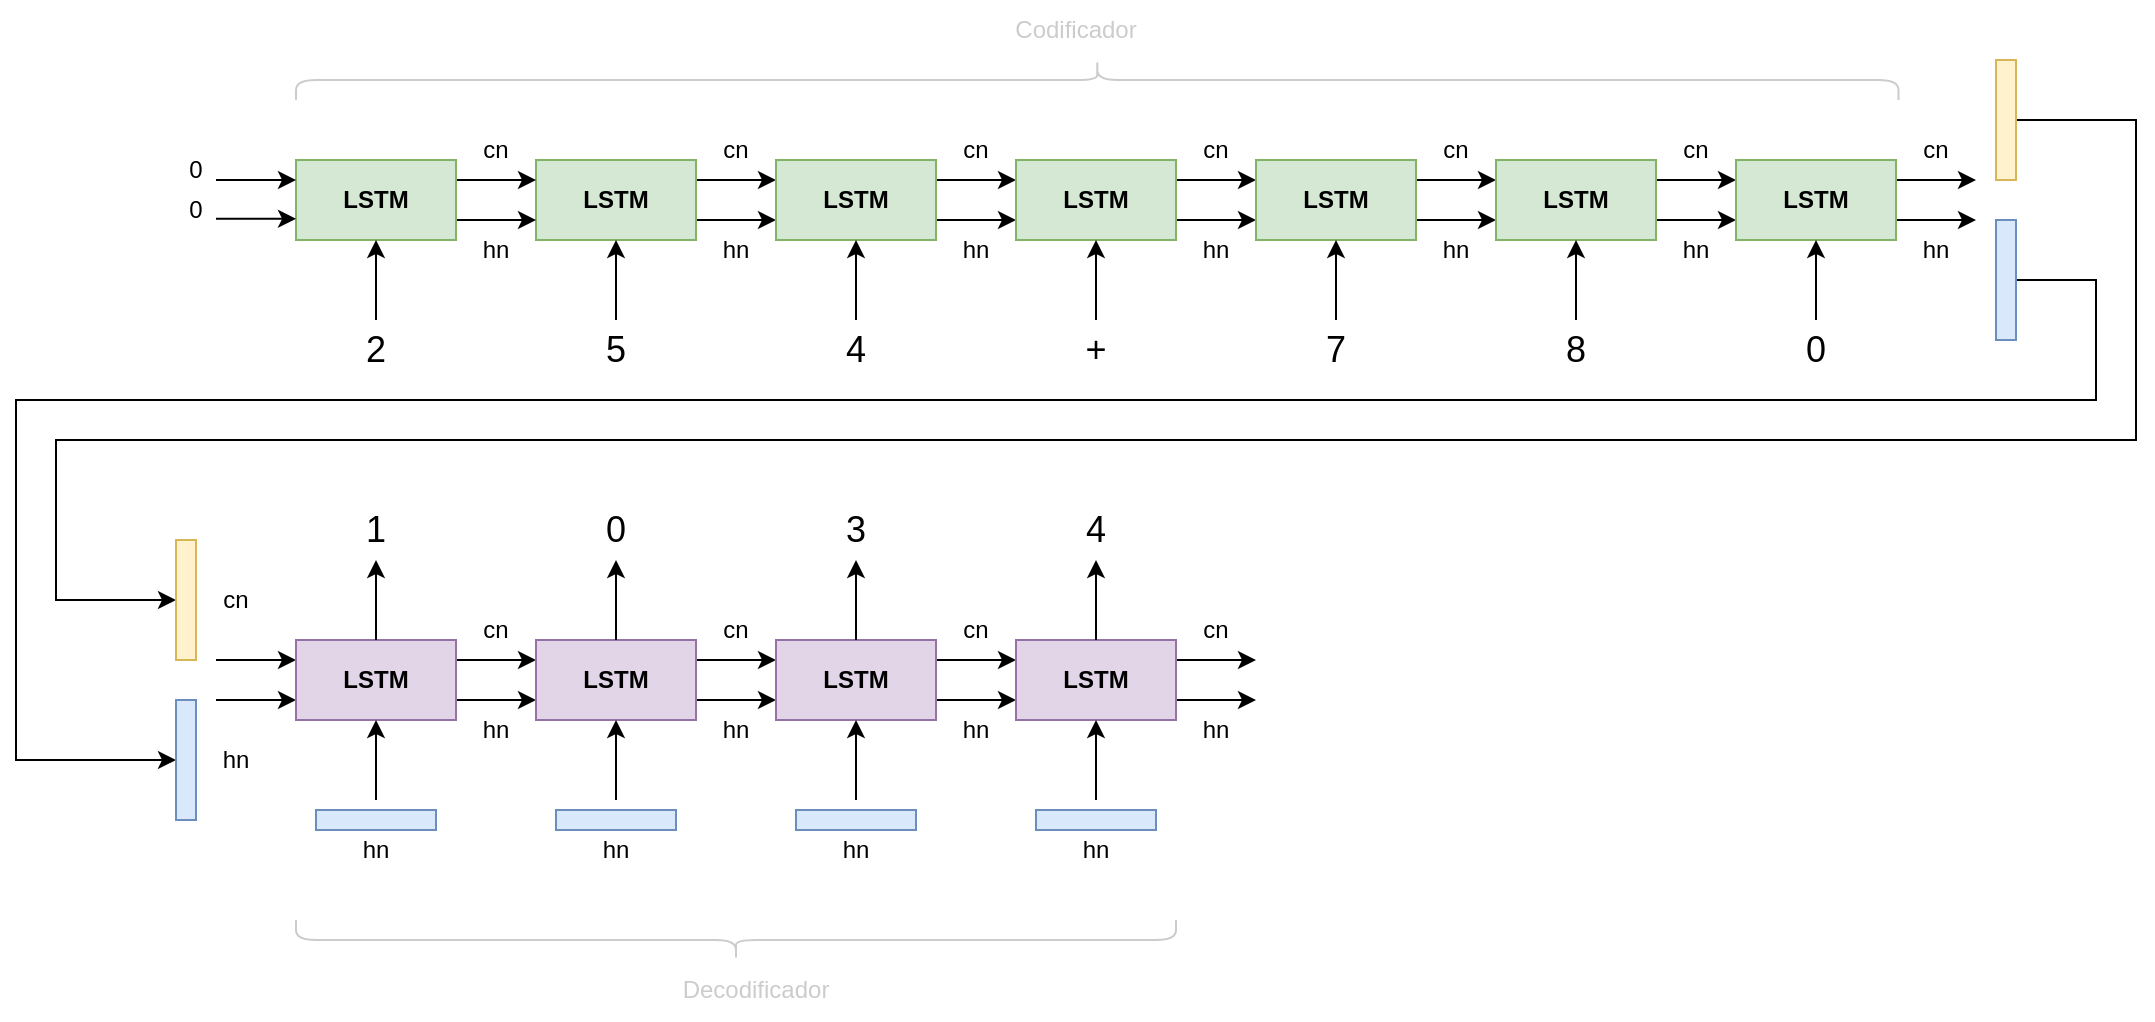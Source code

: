 <mxfile version="22.0.0" type="device">
  <diagram name="Página-1" id="4MRiItUD6FQc88NlOMB_">
    <mxGraphModel dx="1966" dy="797" grid="1" gridSize="10" guides="1" tooltips="1" connect="1" arrows="1" fold="1" page="1" pageScale="1" pageWidth="827" pageHeight="1169" math="0" shadow="0">
      <root>
        <mxCell id="0" />
        <mxCell id="1" parent="0" />
        <mxCell id="jLAoZJQD1tobSa1uNUK7-19" value="0" style="text;html=1;strokeColor=none;fillColor=none;align=center;verticalAlign=middle;whiteSpace=wrap;rounded=0;" vertex="1" parent="1">
          <mxGeometry y="470" width="60" height="30" as="geometry" />
        </mxCell>
        <mxCell id="jLAoZJQD1tobSa1uNUK7-20" value="0" style="text;html=1;strokeColor=none;fillColor=none;align=center;verticalAlign=middle;whiteSpace=wrap;rounded=0;" vertex="1" parent="1">
          <mxGeometry y="490" width="60" height="30" as="geometry" />
        </mxCell>
        <mxCell id="jLAoZJQD1tobSa1uNUK7-30" value="" style="group" vertex="1" connectable="0" parent="1">
          <mxGeometry x="200" y="460" width="130" height="130" as="geometry" />
        </mxCell>
        <mxCell id="jLAoZJQD1tobSa1uNUK7-31" style="edgeStyle=orthogonalEdgeStyle;rounded=0;orthogonalLoop=1;jettySize=auto;html=1;exitX=1;exitY=0.25;exitDx=0;exitDy=0;entryX=0;entryY=0.25;entryDx=0;entryDy=0;" edge="1" parent="jLAoZJQD1tobSa1uNUK7-30" source="jLAoZJQD1tobSa1uNUK7-33">
          <mxGeometry relative="1" as="geometry">
            <mxPoint x="120" y="30" as="targetPoint" />
          </mxGeometry>
        </mxCell>
        <mxCell id="jLAoZJQD1tobSa1uNUK7-32" style="edgeStyle=orthogonalEdgeStyle;rounded=0;orthogonalLoop=1;jettySize=auto;html=1;exitX=1;exitY=0.75;exitDx=0;exitDy=0;entryX=0;entryY=0.75;entryDx=0;entryDy=0;" edge="1" parent="jLAoZJQD1tobSa1uNUK7-30" source="jLAoZJQD1tobSa1uNUK7-33">
          <mxGeometry relative="1" as="geometry">
            <mxPoint x="120" y="50" as="targetPoint" />
          </mxGeometry>
        </mxCell>
        <mxCell id="jLAoZJQD1tobSa1uNUK7-33" value="&lt;b&gt;LSTM&lt;/b&gt;" style="rounded=0;whiteSpace=wrap;html=1;fillColor=#d5e8d4;strokeColor=#82b366;" vertex="1" parent="jLAoZJQD1tobSa1uNUK7-30">
          <mxGeometry y="20" width="80" height="40" as="geometry" />
        </mxCell>
        <mxCell id="jLAoZJQD1tobSa1uNUK7-34" value="" style="endArrow=classic;html=1;rounded=0;entryX=0.5;entryY=1;entryDx=0;entryDy=0;" edge="1" parent="jLAoZJQD1tobSa1uNUK7-30" target="jLAoZJQD1tobSa1uNUK7-33">
          <mxGeometry width="50" height="50" relative="1" as="geometry">
            <mxPoint x="40" y="100" as="sourcePoint" />
            <mxPoint x="230" as="targetPoint" />
          </mxGeometry>
        </mxCell>
        <mxCell id="jLAoZJQD1tobSa1uNUK7-35" value="&lt;font style=&quot;font-size: 18px;&quot;&gt;5&lt;/font&gt;" style="text;html=1;strokeColor=none;fillColor=none;align=center;verticalAlign=middle;whiteSpace=wrap;rounded=0;" vertex="1" parent="jLAoZJQD1tobSa1uNUK7-30">
          <mxGeometry x="10" y="100" width="60" height="30" as="geometry" />
        </mxCell>
        <mxCell id="jLAoZJQD1tobSa1uNUK7-36" value="hn" style="text;html=1;strokeColor=none;fillColor=none;align=center;verticalAlign=middle;whiteSpace=wrap;rounded=0;" vertex="1" parent="jLAoZJQD1tobSa1uNUK7-30">
          <mxGeometry x="70" y="50" width="60" height="30" as="geometry" />
        </mxCell>
        <mxCell id="jLAoZJQD1tobSa1uNUK7-37" value="cn" style="text;html=1;strokeColor=none;fillColor=none;align=center;verticalAlign=middle;whiteSpace=wrap;rounded=0;" vertex="1" parent="jLAoZJQD1tobSa1uNUK7-30">
          <mxGeometry x="70" width="60" height="30" as="geometry" />
        </mxCell>
        <mxCell id="jLAoZJQD1tobSa1uNUK7-38" value="" style="group" vertex="1" connectable="0" parent="1">
          <mxGeometry x="320" y="460" width="130" height="130" as="geometry" />
        </mxCell>
        <mxCell id="jLAoZJQD1tobSa1uNUK7-39" style="edgeStyle=orthogonalEdgeStyle;rounded=0;orthogonalLoop=1;jettySize=auto;html=1;exitX=1;exitY=0.25;exitDx=0;exitDy=0;entryX=0;entryY=0.25;entryDx=0;entryDy=0;" edge="1" parent="jLAoZJQD1tobSa1uNUK7-38" source="jLAoZJQD1tobSa1uNUK7-41">
          <mxGeometry relative="1" as="geometry">
            <mxPoint x="120" y="30" as="targetPoint" />
          </mxGeometry>
        </mxCell>
        <mxCell id="jLAoZJQD1tobSa1uNUK7-40" style="edgeStyle=orthogonalEdgeStyle;rounded=0;orthogonalLoop=1;jettySize=auto;html=1;exitX=1;exitY=0.75;exitDx=0;exitDy=0;entryX=0;entryY=0.75;entryDx=0;entryDy=0;" edge="1" parent="jLAoZJQD1tobSa1uNUK7-38" source="jLAoZJQD1tobSa1uNUK7-41">
          <mxGeometry relative="1" as="geometry">
            <mxPoint x="120" y="50" as="targetPoint" />
          </mxGeometry>
        </mxCell>
        <mxCell id="jLAoZJQD1tobSa1uNUK7-41" value="&lt;b&gt;LSTM&lt;/b&gt;" style="rounded=0;whiteSpace=wrap;html=1;fillColor=#d5e8d4;strokeColor=#82b366;" vertex="1" parent="jLAoZJQD1tobSa1uNUK7-38">
          <mxGeometry y="20" width="80" height="40" as="geometry" />
        </mxCell>
        <mxCell id="jLAoZJQD1tobSa1uNUK7-42" value="" style="endArrow=classic;html=1;rounded=0;entryX=0.5;entryY=1;entryDx=0;entryDy=0;" edge="1" parent="jLAoZJQD1tobSa1uNUK7-38" target="jLAoZJQD1tobSa1uNUK7-41">
          <mxGeometry width="50" height="50" relative="1" as="geometry">
            <mxPoint x="40" y="100" as="sourcePoint" />
            <mxPoint x="230" as="targetPoint" />
          </mxGeometry>
        </mxCell>
        <mxCell id="jLAoZJQD1tobSa1uNUK7-43" value="&lt;font style=&quot;font-size: 18px;&quot;&gt;4&lt;/font&gt;" style="text;html=1;strokeColor=none;fillColor=none;align=center;verticalAlign=middle;whiteSpace=wrap;rounded=0;" vertex="1" parent="jLAoZJQD1tobSa1uNUK7-38">
          <mxGeometry x="10" y="100" width="60" height="30" as="geometry" />
        </mxCell>
        <mxCell id="jLAoZJQD1tobSa1uNUK7-44" value="hn" style="text;html=1;strokeColor=none;fillColor=none;align=center;verticalAlign=middle;whiteSpace=wrap;rounded=0;" vertex="1" parent="jLAoZJQD1tobSa1uNUK7-38">
          <mxGeometry x="70" y="50" width="60" height="30" as="geometry" />
        </mxCell>
        <mxCell id="jLAoZJQD1tobSa1uNUK7-45" value="cn" style="text;html=1;strokeColor=none;fillColor=none;align=center;verticalAlign=middle;whiteSpace=wrap;rounded=0;" vertex="1" parent="jLAoZJQD1tobSa1uNUK7-38">
          <mxGeometry x="70" width="60" height="30" as="geometry" />
        </mxCell>
        <mxCell id="jLAoZJQD1tobSa1uNUK7-46" value="" style="group" vertex="1" connectable="0" parent="1">
          <mxGeometry x="440" y="460" width="130" height="130" as="geometry" />
        </mxCell>
        <mxCell id="jLAoZJQD1tobSa1uNUK7-47" style="edgeStyle=orthogonalEdgeStyle;rounded=0;orthogonalLoop=1;jettySize=auto;html=1;exitX=1;exitY=0.25;exitDx=0;exitDy=0;entryX=0;entryY=0.25;entryDx=0;entryDy=0;" edge="1" parent="jLAoZJQD1tobSa1uNUK7-46" source="jLAoZJQD1tobSa1uNUK7-49">
          <mxGeometry relative="1" as="geometry">
            <mxPoint x="120" y="30" as="targetPoint" />
          </mxGeometry>
        </mxCell>
        <mxCell id="jLAoZJQD1tobSa1uNUK7-48" style="edgeStyle=orthogonalEdgeStyle;rounded=0;orthogonalLoop=1;jettySize=auto;html=1;exitX=1;exitY=0.75;exitDx=0;exitDy=0;entryX=0;entryY=0.75;entryDx=0;entryDy=0;" edge="1" parent="jLAoZJQD1tobSa1uNUK7-46" source="jLAoZJQD1tobSa1uNUK7-49">
          <mxGeometry relative="1" as="geometry">
            <mxPoint x="120" y="50" as="targetPoint" />
          </mxGeometry>
        </mxCell>
        <mxCell id="jLAoZJQD1tobSa1uNUK7-49" value="&lt;b&gt;LSTM&lt;/b&gt;" style="rounded=0;whiteSpace=wrap;html=1;fillColor=#d5e8d4;strokeColor=#82b366;" vertex="1" parent="jLAoZJQD1tobSa1uNUK7-46">
          <mxGeometry y="20" width="80" height="40" as="geometry" />
        </mxCell>
        <mxCell id="jLAoZJQD1tobSa1uNUK7-50" value="" style="endArrow=classic;html=1;rounded=0;entryX=0.5;entryY=1;entryDx=0;entryDy=0;" edge="1" parent="jLAoZJQD1tobSa1uNUK7-46" target="jLAoZJQD1tobSa1uNUK7-49">
          <mxGeometry width="50" height="50" relative="1" as="geometry">
            <mxPoint x="40" y="100" as="sourcePoint" />
            <mxPoint x="230" as="targetPoint" />
          </mxGeometry>
        </mxCell>
        <mxCell id="jLAoZJQD1tobSa1uNUK7-51" value="&lt;font style=&quot;font-size: 18px;&quot;&gt;+&lt;/font&gt;" style="text;html=1;strokeColor=none;fillColor=none;align=center;verticalAlign=middle;whiteSpace=wrap;rounded=0;" vertex="1" parent="jLAoZJQD1tobSa1uNUK7-46">
          <mxGeometry x="10" y="100" width="60" height="30" as="geometry" />
        </mxCell>
        <mxCell id="jLAoZJQD1tobSa1uNUK7-52" value="hn" style="text;html=1;strokeColor=none;fillColor=none;align=center;verticalAlign=middle;whiteSpace=wrap;rounded=0;" vertex="1" parent="jLAoZJQD1tobSa1uNUK7-46">
          <mxGeometry x="70" y="50" width="60" height="30" as="geometry" />
        </mxCell>
        <mxCell id="jLAoZJQD1tobSa1uNUK7-53" value="cn" style="text;html=1;strokeColor=none;fillColor=none;align=center;verticalAlign=middle;whiteSpace=wrap;rounded=0;" vertex="1" parent="jLAoZJQD1tobSa1uNUK7-46">
          <mxGeometry x="70" width="60" height="30" as="geometry" />
        </mxCell>
        <mxCell id="jLAoZJQD1tobSa1uNUK7-54" value="" style="group" vertex="1" connectable="0" parent="1">
          <mxGeometry x="560" y="460" width="130" height="130" as="geometry" />
        </mxCell>
        <mxCell id="jLAoZJQD1tobSa1uNUK7-55" style="edgeStyle=orthogonalEdgeStyle;rounded=0;orthogonalLoop=1;jettySize=auto;html=1;exitX=1;exitY=0.25;exitDx=0;exitDy=0;entryX=0;entryY=0.25;entryDx=0;entryDy=0;" edge="1" parent="jLAoZJQD1tobSa1uNUK7-54" source="jLAoZJQD1tobSa1uNUK7-57">
          <mxGeometry relative="1" as="geometry">
            <mxPoint x="120" y="30" as="targetPoint" />
          </mxGeometry>
        </mxCell>
        <mxCell id="jLAoZJQD1tobSa1uNUK7-56" style="edgeStyle=orthogonalEdgeStyle;rounded=0;orthogonalLoop=1;jettySize=auto;html=1;exitX=1;exitY=0.75;exitDx=0;exitDy=0;entryX=0;entryY=0.75;entryDx=0;entryDy=0;" edge="1" parent="jLAoZJQD1tobSa1uNUK7-54" source="jLAoZJQD1tobSa1uNUK7-57">
          <mxGeometry relative="1" as="geometry">
            <mxPoint x="120" y="50" as="targetPoint" />
          </mxGeometry>
        </mxCell>
        <mxCell id="jLAoZJQD1tobSa1uNUK7-57" value="&lt;b&gt;LSTM&lt;/b&gt;" style="rounded=0;whiteSpace=wrap;html=1;fillColor=#d5e8d4;strokeColor=#82b366;" vertex="1" parent="jLAoZJQD1tobSa1uNUK7-54">
          <mxGeometry y="20" width="80" height="40" as="geometry" />
        </mxCell>
        <mxCell id="jLAoZJQD1tobSa1uNUK7-58" value="" style="endArrow=classic;html=1;rounded=0;entryX=0.5;entryY=1;entryDx=0;entryDy=0;" edge="1" parent="jLAoZJQD1tobSa1uNUK7-54" target="jLAoZJQD1tobSa1uNUK7-57">
          <mxGeometry width="50" height="50" relative="1" as="geometry">
            <mxPoint x="40" y="100" as="sourcePoint" />
            <mxPoint x="230" as="targetPoint" />
          </mxGeometry>
        </mxCell>
        <mxCell id="jLAoZJQD1tobSa1uNUK7-59" value="&lt;font style=&quot;font-size: 18px;&quot;&gt;7&lt;/font&gt;" style="text;html=1;strokeColor=none;fillColor=none;align=center;verticalAlign=middle;whiteSpace=wrap;rounded=0;" vertex="1" parent="jLAoZJQD1tobSa1uNUK7-54">
          <mxGeometry x="10" y="100" width="60" height="30" as="geometry" />
        </mxCell>
        <mxCell id="jLAoZJQD1tobSa1uNUK7-60" value="hn" style="text;html=1;strokeColor=none;fillColor=none;align=center;verticalAlign=middle;whiteSpace=wrap;rounded=0;" vertex="1" parent="jLAoZJQD1tobSa1uNUK7-54">
          <mxGeometry x="70" y="50" width="60" height="30" as="geometry" />
        </mxCell>
        <mxCell id="jLAoZJQD1tobSa1uNUK7-61" value="cn" style="text;html=1;strokeColor=none;fillColor=none;align=center;verticalAlign=middle;whiteSpace=wrap;rounded=0;" vertex="1" parent="jLAoZJQD1tobSa1uNUK7-54">
          <mxGeometry x="70" width="60" height="30" as="geometry" />
        </mxCell>
        <mxCell id="jLAoZJQD1tobSa1uNUK7-62" value="" style="group" vertex="1" connectable="0" parent="1">
          <mxGeometry x="680" y="460" width="250" height="130" as="geometry" />
        </mxCell>
        <mxCell id="jLAoZJQD1tobSa1uNUK7-63" style="edgeStyle=orthogonalEdgeStyle;rounded=0;orthogonalLoop=1;jettySize=auto;html=1;exitX=1;exitY=0.25;exitDx=0;exitDy=0;entryX=0;entryY=0.25;entryDx=0;entryDy=0;" edge="1" parent="jLAoZJQD1tobSa1uNUK7-62" source="jLAoZJQD1tobSa1uNUK7-65">
          <mxGeometry relative="1" as="geometry">
            <mxPoint x="120" y="30" as="targetPoint" />
          </mxGeometry>
        </mxCell>
        <mxCell id="jLAoZJQD1tobSa1uNUK7-64" style="edgeStyle=orthogonalEdgeStyle;rounded=0;orthogonalLoop=1;jettySize=auto;html=1;exitX=1;exitY=0.75;exitDx=0;exitDy=0;entryX=0;entryY=0.75;entryDx=0;entryDy=0;" edge="1" parent="jLAoZJQD1tobSa1uNUK7-62" source="jLAoZJQD1tobSa1uNUK7-65">
          <mxGeometry relative="1" as="geometry">
            <mxPoint x="120" y="50" as="targetPoint" />
          </mxGeometry>
        </mxCell>
        <mxCell id="jLAoZJQD1tobSa1uNUK7-65" value="&lt;b&gt;LSTM&lt;/b&gt;" style="rounded=0;whiteSpace=wrap;html=1;fillColor=#d5e8d4;strokeColor=#82b366;" vertex="1" parent="jLAoZJQD1tobSa1uNUK7-62">
          <mxGeometry y="20" width="80" height="40" as="geometry" />
        </mxCell>
        <mxCell id="jLAoZJQD1tobSa1uNUK7-66" value="" style="endArrow=classic;html=1;rounded=0;entryX=0.5;entryY=1;entryDx=0;entryDy=0;" edge="1" parent="jLAoZJQD1tobSa1uNUK7-62" target="jLAoZJQD1tobSa1uNUK7-65">
          <mxGeometry width="50" height="50" relative="1" as="geometry">
            <mxPoint x="40" y="100" as="sourcePoint" />
            <mxPoint x="230" as="targetPoint" />
          </mxGeometry>
        </mxCell>
        <mxCell id="jLAoZJQD1tobSa1uNUK7-67" value="&lt;font style=&quot;font-size: 18px;&quot;&gt;8&lt;/font&gt;" style="text;html=1;strokeColor=none;fillColor=none;align=center;verticalAlign=middle;whiteSpace=wrap;rounded=0;" vertex="1" parent="jLAoZJQD1tobSa1uNUK7-62">
          <mxGeometry x="10" y="100" width="60" height="30" as="geometry" />
        </mxCell>
        <mxCell id="jLAoZJQD1tobSa1uNUK7-68" value="hn" style="text;html=1;strokeColor=none;fillColor=none;align=center;verticalAlign=middle;whiteSpace=wrap;rounded=0;" vertex="1" parent="jLAoZJQD1tobSa1uNUK7-62">
          <mxGeometry x="70" y="50" width="60" height="30" as="geometry" />
        </mxCell>
        <mxCell id="jLAoZJQD1tobSa1uNUK7-69" value="cn" style="text;html=1;strokeColor=none;fillColor=none;align=center;verticalAlign=middle;whiteSpace=wrap;rounded=0;" vertex="1" parent="jLAoZJQD1tobSa1uNUK7-62">
          <mxGeometry x="70" width="60" height="30" as="geometry" />
        </mxCell>
        <mxCell id="jLAoZJQD1tobSa1uNUK7-70" value="" style="group" vertex="1" connectable="0" parent="jLAoZJQD1tobSa1uNUK7-62">
          <mxGeometry x="120" width="130" height="130" as="geometry" />
        </mxCell>
        <mxCell id="jLAoZJQD1tobSa1uNUK7-71" style="edgeStyle=orthogonalEdgeStyle;rounded=0;orthogonalLoop=1;jettySize=auto;html=1;exitX=1;exitY=0.25;exitDx=0;exitDy=0;entryX=0;entryY=0.25;entryDx=0;entryDy=0;" edge="1" parent="jLAoZJQD1tobSa1uNUK7-70" source="jLAoZJQD1tobSa1uNUK7-73">
          <mxGeometry relative="1" as="geometry">
            <mxPoint x="120" y="30" as="targetPoint" />
          </mxGeometry>
        </mxCell>
        <mxCell id="jLAoZJQD1tobSa1uNUK7-72" style="edgeStyle=orthogonalEdgeStyle;rounded=0;orthogonalLoop=1;jettySize=auto;html=1;exitX=1;exitY=0.75;exitDx=0;exitDy=0;entryX=0;entryY=0.75;entryDx=0;entryDy=0;" edge="1" parent="jLAoZJQD1tobSa1uNUK7-70" source="jLAoZJQD1tobSa1uNUK7-73">
          <mxGeometry relative="1" as="geometry">
            <mxPoint x="120" y="50" as="targetPoint" />
          </mxGeometry>
        </mxCell>
        <mxCell id="jLAoZJQD1tobSa1uNUK7-73" value="&lt;b&gt;LSTM&lt;/b&gt;" style="rounded=0;whiteSpace=wrap;html=1;fillColor=#d5e8d4;strokeColor=#82b366;" vertex="1" parent="jLAoZJQD1tobSa1uNUK7-70">
          <mxGeometry y="20" width="80" height="40" as="geometry" />
        </mxCell>
        <mxCell id="jLAoZJQD1tobSa1uNUK7-74" value="" style="endArrow=classic;html=1;rounded=0;entryX=0.5;entryY=1;entryDx=0;entryDy=0;" edge="1" parent="jLAoZJQD1tobSa1uNUK7-70" target="jLAoZJQD1tobSa1uNUK7-73">
          <mxGeometry width="50" height="50" relative="1" as="geometry">
            <mxPoint x="40" y="100" as="sourcePoint" />
            <mxPoint x="230" as="targetPoint" />
          </mxGeometry>
        </mxCell>
        <mxCell id="jLAoZJQD1tobSa1uNUK7-75" value="&lt;font style=&quot;font-size: 18px;&quot;&gt;0&lt;/font&gt;" style="text;html=1;strokeColor=none;fillColor=none;align=center;verticalAlign=middle;whiteSpace=wrap;rounded=0;" vertex="1" parent="jLAoZJQD1tobSa1uNUK7-70">
          <mxGeometry x="10" y="100" width="60" height="30" as="geometry" />
        </mxCell>
        <mxCell id="jLAoZJQD1tobSa1uNUK7-76" value="hn" style="text;html=1;strokeColor=none;fillColor=none;align=center;verticalAlign=middle;whiteSpace=wrap;rounded=0;" vertex="1" parent="jLAoZJQD1tobSa1uNUK7-70">
          <mxGeometry x="70" y="50" width="60" height="30" as="geometry" />
        </mxCell>
        <mxCell id="jLAoZJQD1tobSa1uNUK7-77" value="cn" style="text;html=1;strokeColor=none;fillColor=none;align=center;verticalAlign=middle;whiteSpace=wrap;rounded=0;" vertex="1" parent="jLAoZJQD1tobSa1uNUK7-70">
          <mxGeometry x="70" width="60" height="30" as="geometry" />
        </mxCell>
        <mxCell id="jLAoZJQD1tobSa1uNUK7-143" style="edgeStyle=orthogonalEdgeStyle;rounded=0;orthogonalLoop=1;jettySize=auto;html=1;exitX=1;exitY=0.5;exitDx=0;exitDy=0;entryX=0;entryY=0.5;entryDx=0;entryDy=0;" edge="1" parent="1" source="jLAoZJQD1tobSa1uNUK7-78" target="jLAoZJQD1tobSa1uNUK7-96">
          <mxGeometry relative="1" as="geometry">
            <Array as="points">
              <mxPoint x="1000" y="460" />
              <mxPoint x="1000" y="620" />
              <mxPoint x="-40" y="620" />
              <mxPoint x="-40" y="700" />
            </Array>
          </mxGeometry>
        </mxCell>
        <mxCell id="jLAoZJQD1tobSa1uNUK7-78" value="" style="rounded=0;whiteSpace=wrap;html=1;fillColor=#fff2cc;strokeColor=#d6b656;" vertex="1" parent="1">
          <mxGeometry x="930" y="430" width="10" height="60" as="geometry" />
        </mxCell>
        <mxCell id="jLAoZJQD1tobSa1uNUK7-145" style="edgeStyle=orthogonalEdgeStyle;rounded=0;orthogonalLoop=1;jettySize=auto;html=1;exitX=1;exitY=0.5;exitDx=0;exitDy=0;entryX=0;entryY=0.5;entryDx=0;entryDy=0;" edge="1" parent="1" source="jLAoZJQD1tobSa1uNUK7-79" target="jLAoZJQD1tobSa1uNUK7-97">
          <mxGeometry relative="1" as="geometry">
            <Array as="points">
              <mxPoint x="980" y="540" />
              <mxPoint x="980" y="600" />
              <mxPoint x="-60" y="600" />
              <mxPoint x="-60" y="780" />
            </Array>
          </mxGeometry>
        </mxCell>
        <mxCell id="jLAoZJQD1tobSa1uNUK7-79" value="" style="rounded=0;whiteSpace=wrap;html=1;fillColor=#dae8fc;strokeColor=#6c8ebf;" vertex="1" parent="1">
          <mxGeometry x="930" y="510" width="10" height="60" as="geometry" />
        </mxCell>
        <mxCell id="jLAoZJQD1tobSa1uNUK7-83" value="" style="rounded=0;whiteSpace=wrap;html=1;fillColor=#fff2cc;strokeColor=#d6b656;" vertex="1" parent="1">
          <mxGeometry x="20" y="670" width="10" height="60" as="geometry" />
        </mxCell>
        <mxCell id="jLAoZJQD1tobSa1uNUK7-84" value="" style="rounded=0;whiteSpace=wrap;html=1;fillColor=#dae8fc;strokeColor=#6c8ebf;" vertex="1" parent="1">
          <mxGeometry x="20" y="750" width="10" height="60" as="geometry" />
        </mxCell>
        <mxCell id="jLAoZJQD1tobSa1uNUK7-94" value="" style="endArrow=classic;html=1;rounded=0;entryX=0;entryY=0.25;entryDx=0;entryDy=0;" edge="1" parent="1" target="jLAoZJQD1tobSa1uNUK7-88">
          <mxGeometry width="50" height="50" relative="1" as="geometry">
            <mxPoint x="40" y="730" as="sourcePoint" />
            <mxPoint x="330" y="620" as="targetPoint" />
          </mxGeometry>
        </mxCell>
        <mxCell id="jLAoZJQD1tobSa1uNUK7-95" value="" style="endArrow=classic;html=1;rounded=0;entryX=0;entryY=0.25;entryDx=0;entryDy=0;" edge="1" parent="1">
          <mxGeometry width="50" height="50" relative="1" as="geometry">
            <mxPoint x="40" y="750" as="sourcePoint" />
            <mxPoint x="80" y="750" as="targetPoint" />
          </mxGeometry>
        </mxCell>
        <mxCell id="jLAoZJQD1tobSa1uNUK7-86" style="edgeStyle=orthogonalEdgeStyle;rounded=0;orthogonalLoop=1;jettySize=auto;html=1;exitX=1;exitY=0.25;exitDx=0;exitDy=0;entryX=0;entryY=0.25;entryDx=0;entryDy=0;" edge="1" parent="1" source="jLAoZJQD1tobSa1uNUK7-88">
          <mxGeometry relative="1" as="geometry">
            <mxPoint x="200" y="730" as="targetPoint" />
          </mxGeometry>
        </mxCell>
        <mxCell id="jLAoZJQD1tobSa1uNUK7-87" style="edgeStyle=orthogonalEdgeStyle;rounded=0;orthogonalLoop=1;jettySize=auto;html=1;exitX=1;exitY=0.75;exitDx=0;exitDy=0;entryX=0;entryY=0.75;entryDx=0;entryDy=0;" edge="1" parent="1" source="jLAoZJQD1tobSa1uNUK7-88">
          <mxGeometry relative="1" as="geometry">
            <mxPoint x="200" y="750" as="targetPoint" />
          </mxGeometry>
        </mxCell>
        <mxCell id="jLAoZJQD1tobSa1uNUK7-88" value="&lt;b&gt;LSTM&lt;/b&gt;" style="rounded=0;whiteSpace=wrap;html=1;fillColor=#e1d5e7;strokeColor=#9673a6;" vertex="1" parent="1">
          <mxGeometry x="80" y="720" width="80" height="40" as="geometry" />
        </mxCell>
        <mxCell id="jLAoZJQD1tobSa1uNUK7-89" value="" style="endArrow=classic;html=1;rounded=0;entryX=0.5;entryY=1;entryDx=0;entryDy=0;" edge="1" parent="1" target="jLAoZJQD1tobSa1uNUK7-88">
          <mxGeometry width="50" height="50" relative="1" as="geometry">
            <mxPoint x="120" y="800" as="sourcePoint" />
            <mxPoint x="310" y="700" as="targetPoint" />
          </mxGeometry>
        </mxCell>
        <mxCell id="jLAoZJQD1tobSa1uNUK7-91" value="hn" style="text;html=1;strokeColor=none;fillColor=none;align=center;verticalAlign=middle;whiteSpace=wrap;rounded=0;" vertex="1" parent="1">
          <mxGeometry x="150" y="750" width="60" height="30" as="geometry" />
        </mxCell>
        <mxCell id="jLAoZJQD1tobSa1uNUK7-92" value="cn" style="text;html=1;strokeColor=none;fillColor=none;align=center;verticalAlign=middle;whiteSpace=wrap;rounded=0;" vertex="1" parent="1">
          <mxGeometry x="150" y="700" width="60" height="30" as="geometry" />
        </mxCell>
        <mxCell id="jLAoZJQD1tobSa1uNUK7-96" value="cn" style="text;html=1;strokeColor=none;fillColor=none;align=center;verticalAlign=middle;whiteSpace=wrap;rounded=0;" vertex="1" parent="1">
          <mxGeometry x="20" y="685" width="60" height="30" as="geometry" />
        </mxCell>
        <mxCell id="jLAoZJQD1tobSa1uNUK7-97" value="hn" style="text;html=1;strokeColor=none;fillColor=none;align=center;verticalAlign=middle;whiteSpace=wrap;rounded=0;" vertex="1" parent="1">
          <mxGeometry x="20" y="765" width="60" height="30" as="geometry" />
        </mxCell>
        <mxCell id="jLAoZJQD1tobSa1uNUK7-98" value="" style="rounded=0;whiteSpace=wrap;html=1;fillColor=#dae8fc;strokeColor=#6c8ebf;rotation=90;" vertex="1" parent="1">
          <mxGeometry x="115" y="780" width="10" height="60" as="geometry" />
        </mxCell>
        <mxCell id="jLAoZJQD1tobSa1uNUK7-99" value="hn" style="text;html=1;strokeColor=none;fillColor=none;align=center;verticalAlign=middle;whiteSpace=wrap;rounded=0;" vertex="1" parent="1">
          <mxGeometry x="90" y="810" width="60" height="30" as="geometry" />
        </mxCell>
        <mxCell id="jLAoZJQD1tobSa1uNUK7-108" value="" style="endArrow=classic;html=1;rounded=0;exitX=0.5;exitY=0;exitDx=0;exitDy=0;" edge="1" parent="1" source="jLAoZJQD1tobSa1uNUK7-88">
          <mxGeometry width="50" height="50" relative="1" as="geometry">
            <mxPoint x="190" y="630" as="sourcePoint" />
            <mxPoint x="120" y="680" as="targetPoint" />
          </mxGeometry>
        </mxCell>
        <mxCell id="jLAoZJQD1tobSa1uNUK7-10" style="edgeStyle=orthogonalEdgeStyle;rounded=0;orthogonalLoop=1;jettySize=auto;html=1;exitX=1;exitY=0.25;exitDx=0;exitDy=0;entryX=0;entryY=0.25;entryDx=0;entryDy=0;" edge="1" parent="1" source="jLAoZJQD1tobSa1uNUK7-1">
          <mxGeometry relative="1" as="geometry">
            <mxPoint x="200" y="490" as="targetPoint" />
          </mxGeometry>
        </mxCell>
        <mxCell id="jLAoZJQD1tobSa1uNUK7-12" style="edgeStyle=orthogonalEdgeStyle;rounded=0;orthogonalLoop=1;jettySize=auto;html=1;exitX=1;exitY=0.75;exitDx=0;exitDy=0;entryX=0;entryY=0.75;entryDx=0;entryDy=0;" edge="1" parent="1" source="jLAoZJQD1tobSa1uNUK7-1">
          <mxGeometry relative="1" as="geometry">
            <mxPoint x="200" y="510" as="targetPoint" />
          </mxGeometry>
        </mxCell>
        <mxCell id="jLAoZJQD1tobSa1uNUK7-1" value="&lt;b&gt;LSTM&lt;/b&gt;" style="rounded=0;whiteSpace=wrap;html=1;fillColor=#d5e8d4;strokeColor=#82b366;" vertex="1" parent="1">
          <mxGeometry x="80" y="480" width="80" height="40" as="geometry" />
        </mxCell>
        <mxCell id="jLAoZJQD1tobSa1uNUK7-13" value="" style="endArrow=classic;html=1;rounded=0;entryX=0.5;entryY=1;entryDx=0;entryDy=0;" edge="1" parent="1" target="jLAoZJQD1tobSa1uNUK7-1">
          <mxGeometry width="50" height="50" relative="1" as="geometry">
            <mxPoint x="120" y="560" as="sourcePoint" />
            <mxPoint x="310" y="460" as="targetPoint" />
          </mxGeometry>
        </mxCell>
        <mxCell id="jLAoZJQD1tobSa1uNUK7-14" value="&lt;font style=&quot;font-size: 18px;&quot;&gt;2&lt;/font&gt;" style="text;html=1;strokeColor=none;fillColor=none;align=center;verticalAlign=middle;whiteSpace=wrap;rounded=0;" vertex="1" parent="1">
          <mxGeometry x="90" y="560" width="60" height="30" as="geometry" />
        </mxCell>
        <mxCell id="jLAoZJQD1tobSa1uNUK7-15" value="hn" style="text;html=1;strokeColor=none;fillColor=none;align=center;verticalAlign=middle;whiteSpace=wrap;rounded=0;" vertex="1" parent="1">
          <mxGeometry x="150" y="510" width="60" height="30" as="geometry" />
        </mxCell>
        <mxCell id="jLAoZJQD1tobSa1uNUK7-16" value="cn" style="text;html=1;strokeColor=none;fillColor=none;align=center;verticalAlign=middle;whiteSpace=wrap;rounded=0;" vertex="1" parent="1">
          <mxGeometry x="150" y="460" width="60" height="30" as="geometry" />
        </mxCell>
        <mxCell id="jLAoZJQD1tobSa1uNUK7-110" value="&lt;font style=&quot;font-size: 18px;&quot;&gt;1&lt;/font&gt;" style="text;html=1;strokeColor=none;fillColor=none;align=center;verticalAlign=middle;whiteSpace=wrap;rounded=0;" vertex="1" parent="1">
          <mxGeometry x="90" y="650" width="60" height="30" as="geometry" />
        </mxCell>
        <mxCell id="jLAoZJQD1tobSa1uNUK7-111" style="edgeStyle=orthogonalEdgeStyle;rounded=0;orthogonalLoop=1;jettySize=auto;html=1;exitX=1;exitY=0.25;exitDx=0;exitDy=0;entryX=0;entryY=0.25;entryDx=0;entryDy=0;" edge="1" parent="1" source="jLAoZJQD1tobSa1uNUK7-113">
          <mxGeometry relative="1" as="geometry">
            <mxPoint x="320" y="730" as="targetPoint" />
          </mxGeometry>
        </mxCell>
        <mxCell id="jLAoZJQD1tobSa1uNUK7-112" style="edgeStyle=orthogonalEdgeStyle;rounded=0;orthogonalLoop=1;jettySize=auto;html=1;exitX=1;exitY=0.75;exitDx=0;exitDy=0;entryX=0;entryY=0.75;entryDx=0;entryDy=0;" edge="1" parent="1" source="jLAoZJQD1tobSa1uNUK7-113">
          <mxGeometry relative="1" as="geometry">
            <mxPoint x="320" y="750" as="targetPoint" />
          </mxGeometry>
        </mxCell>
        <mxCell id="jLAoZJQD1tobSa1uNUK7-113" value="&lt;b&gt;LSTM&lt;/b&gt;" style="rounded=0;whiteSpace=wrap;html=1;fillColor=#e1d5e7;strokeColor=#9673a6;" vertex="1" parent="1">
          <mxGeometry x="200" y="720" width="80" height="40" as="geometry" />
        </mxCell>
        <mxCell id="jLAoZJQD1tobSa1uNUK7-114" value="" style="endArrow=classic;html=1;rounded=0;entryX=0.5;entryY=1;entryDx=0;entryDy=0;" edge="1" parent="1" target="jLAoZJQD1tobSa1uNUK7-113">
          <mxGeometry width="50" height="50" relative="1" as="geometry">
            <mxPoint x="240" y="800" as="sourcePoint" />
            <mxPoint x="430" y="700" as="targetPoint" />
          </mxGeometry>
        </mxCell>
        <mxCell id="jLAoZJQD1tobSa1uNUK7-115" value="hn" style="text;html=1;strokeColor=none;fillColor=none;align=center;verticalAlign=middle;whiteSpace=wrap;rounded=0;" vertex="1" parent="1">
          <mxGeometry x="270" y="750" width="60" height="30" as="geometry" />
        </mxCell>
        <mxCell id="jLAoZJQD1tobSa1uNUK7-116" value="cn" style="text;html=1;strokeColor=none;fillColor=none;align=center;verticalAlign=middle;whiteSpace=wrap;rounded=0;" vertex="1" parent="1">
          <mxGeometry x="270" y="700" width="60" height="30" as="geometry" />
        </mxCell>
        <mxCell id="jLAoZJQD1tobSa1uNUK7-117" value="" style="rounded=0;whiteSpace=wrap;html=1;fillColor=#dae8fc;strokeColor=#6c8ebf;rotation=90;" vertex="1" parent="1">
          <mxGeometry x="235" y="780" width="10" height="60" as="geometry" />
        </mxCell>
        <mxCell id="jLAoZJQD1tobSa1uNUK7-118" value="hn" style="text;html=1;strokeColor=none;fillColor=none;align=center;verticalAlign=middle;whiteSpace=wrap;rounded=0;" vertex="1" parent="1">
          <mxGeometry x="210" y="810" width="60" height="30" as="geometry" />
        </mxCell>
        <mxCell id="jLAoZJQD1tobSa1uNUK7-119" value="" style="endArrow=classic;html=1;rounded=0;exitX=0.5;exitY=0;exitDx=0;exitDy=0;" edge="1" parent="1" source="jLAoZJQD1tobSa1uNUK7-113">
          <mxGeometry width="50" height="50" relative="1" as="geometry">
            <mxPoint x="310" y="630" as="sourcePoint" />
            <mxPoint x="240" y="680" as="targetPoint" />
          </mxGeometry>
        </mxCell>
        <mxCell id="jLAoZJQD1tobSa1uNUK7-120" value="&lt;font style=&quot;font-size: 18px;&quot;&gt;0&lt;/font&gt;" style="text;html=1;strokeColor=none;fillColor=none;align=center;verticalAlign=middle;whiteSpace=wrap;rounded=0;" vertex="1" parent="1">
          <mxGeometry x="210" y="650" width="60" height="30" as="geometry" />
        </mxCell>
        <mxCell id="jLAoZJQD1tobSa1uNUK7-121" style="edgeStyle=orthogonalEdgeStyle;rounded=0;orthogonalLoop=1;jettySize=auto;html=1;exitX=1;exitY=0.25;exitDx=0;exitDy=0;entryX=0;entryY=0.25;entryDx=0;entryDy=0;" edge="1" parent="1" source="jLAoZJQD1tobSa1uNUK7-123">
          <mxGeometry relative="1" as="geometry">
            <mxPoint x="440" y="730" as="targetPoint" />
          </mxGeometry>
        </mxCell>
        <mxCell id="jLAoZJQD1tobSa1uNUK7-122" style="edgeStyle=orthogonalEdgeStyle;rounded=0;orthogonalLoop=1;jettySize=auto;html=1;exitX=1;exitY=0.75;exitDx=0;exitDy=0;entryX=0;entryY=0.75;entryDx=0;entryDy=0;" edge="1" parent="1" source="jLAoZJQD1tobSa1uNUK7-123">
          <mxGeometry relative="1" as="geometry">
            <mxPoint x="440" y="750" as="targetPoint" />
          </mxGeometry>
        </mxCell>
        <mxCell id="jLAoZJQD1tobSa1uNUK7-123" value="&lt;b&gt;LSTM&lt;/b&gt;" style="rounded=0;whiteSpace=wrap;html=1;fillColor=#e1d5e7;strokeColor=#9673a6;" vertex="1" parent="1">
          <mxGeometry x="320" y="720" width="80" height="40" as="geometry" />
        </mxCell>
        <mxCell id="jLAoZJQD1tobSa1uNUK7-124" value="" style="endArrow=classic;html=1;rounded=0;entryX=0.5;entryY=1;entryDx=0;entryDy=0;" edge="1" parent="1" target="jLAoZJQD1tobSa1uNUK7-123">
          <mxGeometry width="50" height="50" relative="1" as="geometry">
            <mxPoint x="360" y="800" as="sourcePoint" />
            <mxPoint x="550" y="700" as="targetPoint" />
          </mxGeometry>
        </mxCell>
        <mxCell id="jLAoZJQD1tobSa1uNUK7-125" value="hn" style="text;html=1;strokeColor=none;fillColor=none;align=center;verticalAlign=middle;whiteSpace=wrap;rounded=0;" vertex="1" parent="1">
          <mxGeometry x="390" y="750" width="60" height="30" as="geometry" />
        </mxCell>
        <mxCell id="jLAoZJQD1tobSa1uNUK7-126" value="cn" style="text;html=1;strokeColor=none;fillColor=none;align=center;verticalAlign=middle;whiteSpace=wrap;rounded=0;" vertex="1" parent="1">
          <mxGeometry x="390" y="700" width="60" height="30" as="geometry" />
        </mxCell>
        <mxCell id="jLAoZJQD1tobSa1uNUK7-127" value="" style="rounded=0;whiteSpace=wrap;html=1;fillColor=#dae8fc;strokeColor=#6c8ebf;rotation=90;" vertex="1" parent="1">
          <mxGeometry x="355" y="780" width="10" height="60" as="geometry" />
        </mxCell>
        <mxCell id="jLAoZJQD1tobSa1uNUK7-128" value="hn" style="text;html=1;strokeColor=none;fillColor=none;align=center;verticalAlign=middle;whiteSpace=wrap;rounded=0;" vertex="1" parent="1">
          <mxGeometry x="330" y="810" width="60" height="30" as="geometry" />
        </mxCell>
        <mxCell id="jLAoZJQD1tobSa1uNUK7-129" value="" style="endArrow=classic;html=1;rounded=0;exitX=0.5;exitY=0;exitDx=0;exitDy=0;" edge="1" parent="1" source="jLAoZJQD1tobSa1uNUK7-123">
          <mxGeometry width="50" height="50" relative="1" as="geometry">
            <mxPoint x="430" y="630" as="sourcePoint" />
            <mxPoint x="360" y="680" as="targetPoint" />
          </mxGeometry>
        </mxCell>
        <mxCell id="jLAoZJQD1tobSa1uNUK7-130" value="&lt;font style=&quot;font-size: 18px;&quot;&gt;3&lt;/font&gt;" style="text;html=1;strokeColor=none;fillColor=none;align=center;verticalAlign=middle;whiteSpace=wrap;rounded=0;" vertex="1" parent="1">
          <mxGeometry x="330" y="650" width="60" height="30" as="geometry" />
        </mxCell>
        <mxCell id="jLAoZJQD1tobSa1uNUK7-131" style="edgeStyle=orthogonalEdgeStyle;rounded=0;orthogonalLoop=1;jettySize=auto;html=1;exitX=1;exitY=0.25;exitDx=0;exitDy=0;entryX=0;entryY=0.25;entryDx=0;entryDy=0;" edge="1" parent="1" source="jLAoZJQD1tobSa1uNUK7-133">
          <mxGeometry relative="1" as="geometry">
            <mxPoint x="560" y="730" as="targetPoint" />
          </mxGeometry>
        </mxCell>
        <mxCell id="jLAoZJQD1tobSa1uNUK7-132" style="edgeStyle=orthogonalEdgeStyle;rounded=0;orthogonalLoop=1;jettySize=auto;html=1;exitX=1;exitY=0.75;exitDx=0;exitDy=0;entryX=0;entryY=0.75;entryDx=0;entryDy=0;" edge="1" parent="1" source="jLAoZJQD1tobSa1uNUK7-133">
          <mxGeometry relative="1" as="geometry">
            <mxPoint x="560" y="750" as="targetPoint" />
          </mxGeometry>
        </mxCell>
        <mxCell id="jLAoZJQD1tobSa1uNUK7-133" value="&lt;b&gt;LSTM&lt;/b&gt;" style="rounded=0;whiteSpace=wrap;html=1;fillColor=#e1d5e7;strokeColor=#9673a6;" vertex="1" parent="1">
          <mxGeometry x="440" y="720" width="80" height="40" as="geometry" />
        </mxCell>
        <mxCell id="jLAoZJQD1tobSa1uNUK7-134" value="" style="endArrow=classic;html=1;rounded=0;entryX=0.5;entryY=1;entryDx=0;entryDy=0;" edge="1" parent="1" target="jLAoZJQD1tobSa1uNUK7-133">
          <mxGeometry width="50" height="50" relative="1" as="geometry">
            <mxPoint x="480" y="800" as="sourcePoint" />
            <mxPoint x="670" y="700" as="targetPoint" />
          </mxGeometry>
        </mxCell>
        <mxCell id="jLAoZJQD1tobSa1uNUK7-135" value="hn" style="text;html=1;strokeColor=none;fillColor=none;align=center;verticalAlign=middle;whiteSpace=wrap;rounded=0;" vertex="1" parent="1">
          <mxGeometry x="510" y="750" width="60" height="30" as="geometry" />
        </mxCell>
        <mxCell id="jLAoZJQD1tobSa1uNUK7-136" value="cn" style="text;html=1;strokeColor=none;fillColor=none;align=center;verticalAlign=middle;whiteSpace=wrap;rounded=0;" vertex="1" parent="1">
          <mxGeometry x="510" y="700" width="60" height="30" as="geometry" />
        </mxCell>
        <mxCell id="jLAoZJQD1tobSa1uNUK7-137" value="" style="rounded=0;whiteSpace=wrap;html=1;fillColor=#dae8fc;strokeColor=#6c8ebf;rotation=90;" vertex="1" parent="1">
          <mxGeometry x="475" y="780" width="10" height="60" as="geometry" />
        </mxCell>
        <mxCell id="jLAoZJQD1tobSa1uNUK7-138" value="hn" style="text;html=1;strokeColor=none;fillColor=none;align=center;verticalAlign=middle;whiteSpace=wrap;rounded=0;" vertex="1" parent="1">
          <mxGeometry x="450" y="810" width="60" height="30" as="geometry" />
        </mxCell>
        <mxCell id="jLAoZJQD1tobSa1uNUK7-139" value="" style="endArrow=classic;html=1;rounded=0;exitX=0.5;exitY=0;exitDx=0;exitDy=0;" edge="1" parent="1" source="jLAoZJQD1tobSa1uNUK7-133">
          <mxGeometry width="50" height="50" relative="1" as="geometry">
            <mxPoint x="550" y="630" as="sourcePoint" />
            <mxPoint x="480" y="680" as="targetPoint" />
          </mxGeometry>
        </mxCell>
        <mxCell id="jLAoZJQD1tobSa1uNUK7-140" value="&lt;font style=&quot;font-size: 18px;&quot;&gt;4&lt;/font&gt;" style="text;html=1;strokeColor=none;fillColor=none;align=center;verticalAlign=middle;whiteSpace=wrap;rounded=0;" vertex="1" parent="1">
          <mxGeometry x="450" y="650" width="60" height="30" as="geometry" />
        </mxCell>
        <mxCell id="jLAoZJQD1tobSa1uNUK7-141" value="" style="endArrow=classic;html=1;rounded=0;entryX=0;entryY=0.25;entryDx=0;entryDy=0;" edge="1" parent="1">
          <mxGeometry width="50" height="50" relative="1" as="geometry">
            <mxPoint x="40" y="490" as="sourcePoint" />
            <mxPoint x="80" y="490" as="targetPoint" />
          </mxGeometry>
        </mxCell>
        <mxCell id="jLAoZJQD1tobSa1uNUK7-142" value="" style="endArrow=classic;html=1;rounded=0;entryX=0;entryY=0.25;entryDx=0;entryDy=0;" edge="1" parent="1">
          <mxGeometry width="50" height="50" relative="1" as="geometry">
            <mxPoint x="40" y="509.43" as="sourcePoint" />
            <mxPoint x="80" y="509.43" as="targetPoint" />
          </mxGeometry>
        </mxCell>
        <mxCell id="jLAoZJQD1tobSa1uNUK7-146" value="" style="shape=curlyBracket;whiteSpace=wrap;html=1;rounded=1;labelPosition=left;verticalLabelPosition=middle;align=right;verticalAlign=middle;rotation=-90;fillColor=#f5f5f5;strokeColor=#CCCCCC;fontColor=#333333;size=0.5;" vertex="1" parent="1">
          <mxGeometry x="290" y="650" width="20" height="440" as="geometry" />
        </mxCell>
        <mxCell id="jLAoZJQD1tobSa1uNUK7-147" value="&lt;font color=&quot;#cccccc&quot;&gt;Codificador&lt;/font&gt;" style="text;html=1;strokeColor=none;fillColor=none;align=center;verticalAlign=middle;whiteSpace=wrap;rounded=0;" vertex="1" parent="1">
          <mxGeometry x="440" y="400" width="60" height="30" as="geometry" />
        </mxCell>
        <mxCell id="jLAoZJQD1tobSa1uNUK7-148" value="" style="shape=curlyBracket;whiteSpace=wrap;html=1;rounded=1;labelPosition=left;verticalLabelPosition=middle;align=right;verticalAlign=middle;rotation=90;fillColor=#f5f5f5;strokeColor=#CCCCCC;fontColor=#333333;" vertex="1" parent="1">
          <mxGeometry x="470.63" y="39.38" width="20" height="801.25" as="geometry" />
        </mxCell>
        <mxCell id="jLAoZJQD1tobSa1uNUK7-149" value="&lt;font color=&quot;#cccccc&quot;&gt;Decodificador&lt;/font&gt;" style="text;html=1;strokeColor=none;fillColor=none;align=center;verticalAlign=middle;whiteSpace=wrap;rounded=0;" vertex="1" parent="1">
          <mxGeometry x="280" y="880" width="60" height="30" as="geometry" />
        </mxCell>
      </root>
    </mxGraphModel>
  </diagram>
</mxfile>
